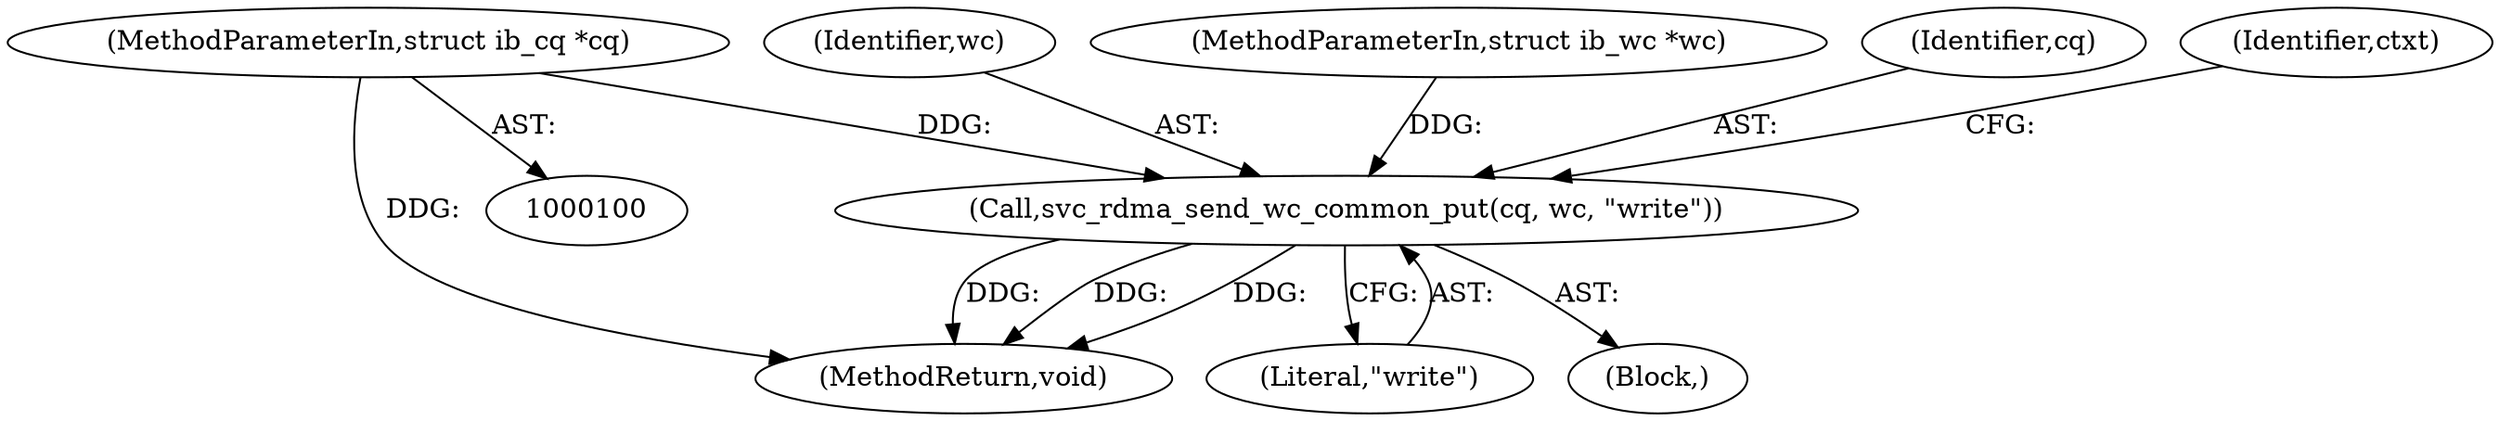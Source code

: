 digraph "1_linux_c70422f760c120480fee4de6c38804c72aa26bc1_49@pointer" {
"1000101" [label="(MethodParameterIn,struct ib_cq *cq)"];
"1000111" [label="(Call,svc_rdma_send_wc_common_put(cq, wc, \"write\"))"];
"1000113" [label="(Identifier,wc)"];
"1000103" [label="(Block,)"];
"1000102" [label="(MethodParameterIn,struct ib_wc *wc)"];
"1000101" [label="(MethodParameterIn,struct ib_cq *cq)"];
"1000120" [label="(MethodReturn,void)"];
"1000111" [label="(Call,svc_rdma_send_wc_common_put(cq, wc, \"write\"))"];
"1000114" [label="(Literal,\"write\")"];
"1000112" [label="(Identifier,cq)"];
"1000116" [label="(Identifier,ctxt)"];
"1000101" -> "1000100"  [label="AST: "];
"1000101" -> "1000120"  [label="DDG: "];
"1000101" -> "1000111"  [label="DDG: "];
"1000111" -> "1000103"  [label="AST: "];
"1000111" -> "1000114"  [label="CFG: "];
"1000112" -> "1000111"  [label="AST: "];
"1000113" -> "1000111"  [label="AST: "];
"1000114" -> "1000111"  [label="AST: "];
"1000116" -> "1000111"  [label="CFG: "];
"1000111" -> "1000120"  [label="DDG: "];
"1000111" -> "1000120"  [label="DDG: "];
"1000111" -> "1000120"  [label="DDG: "];
"1000102" -> "1000111"  [label="DDG: "];
}
